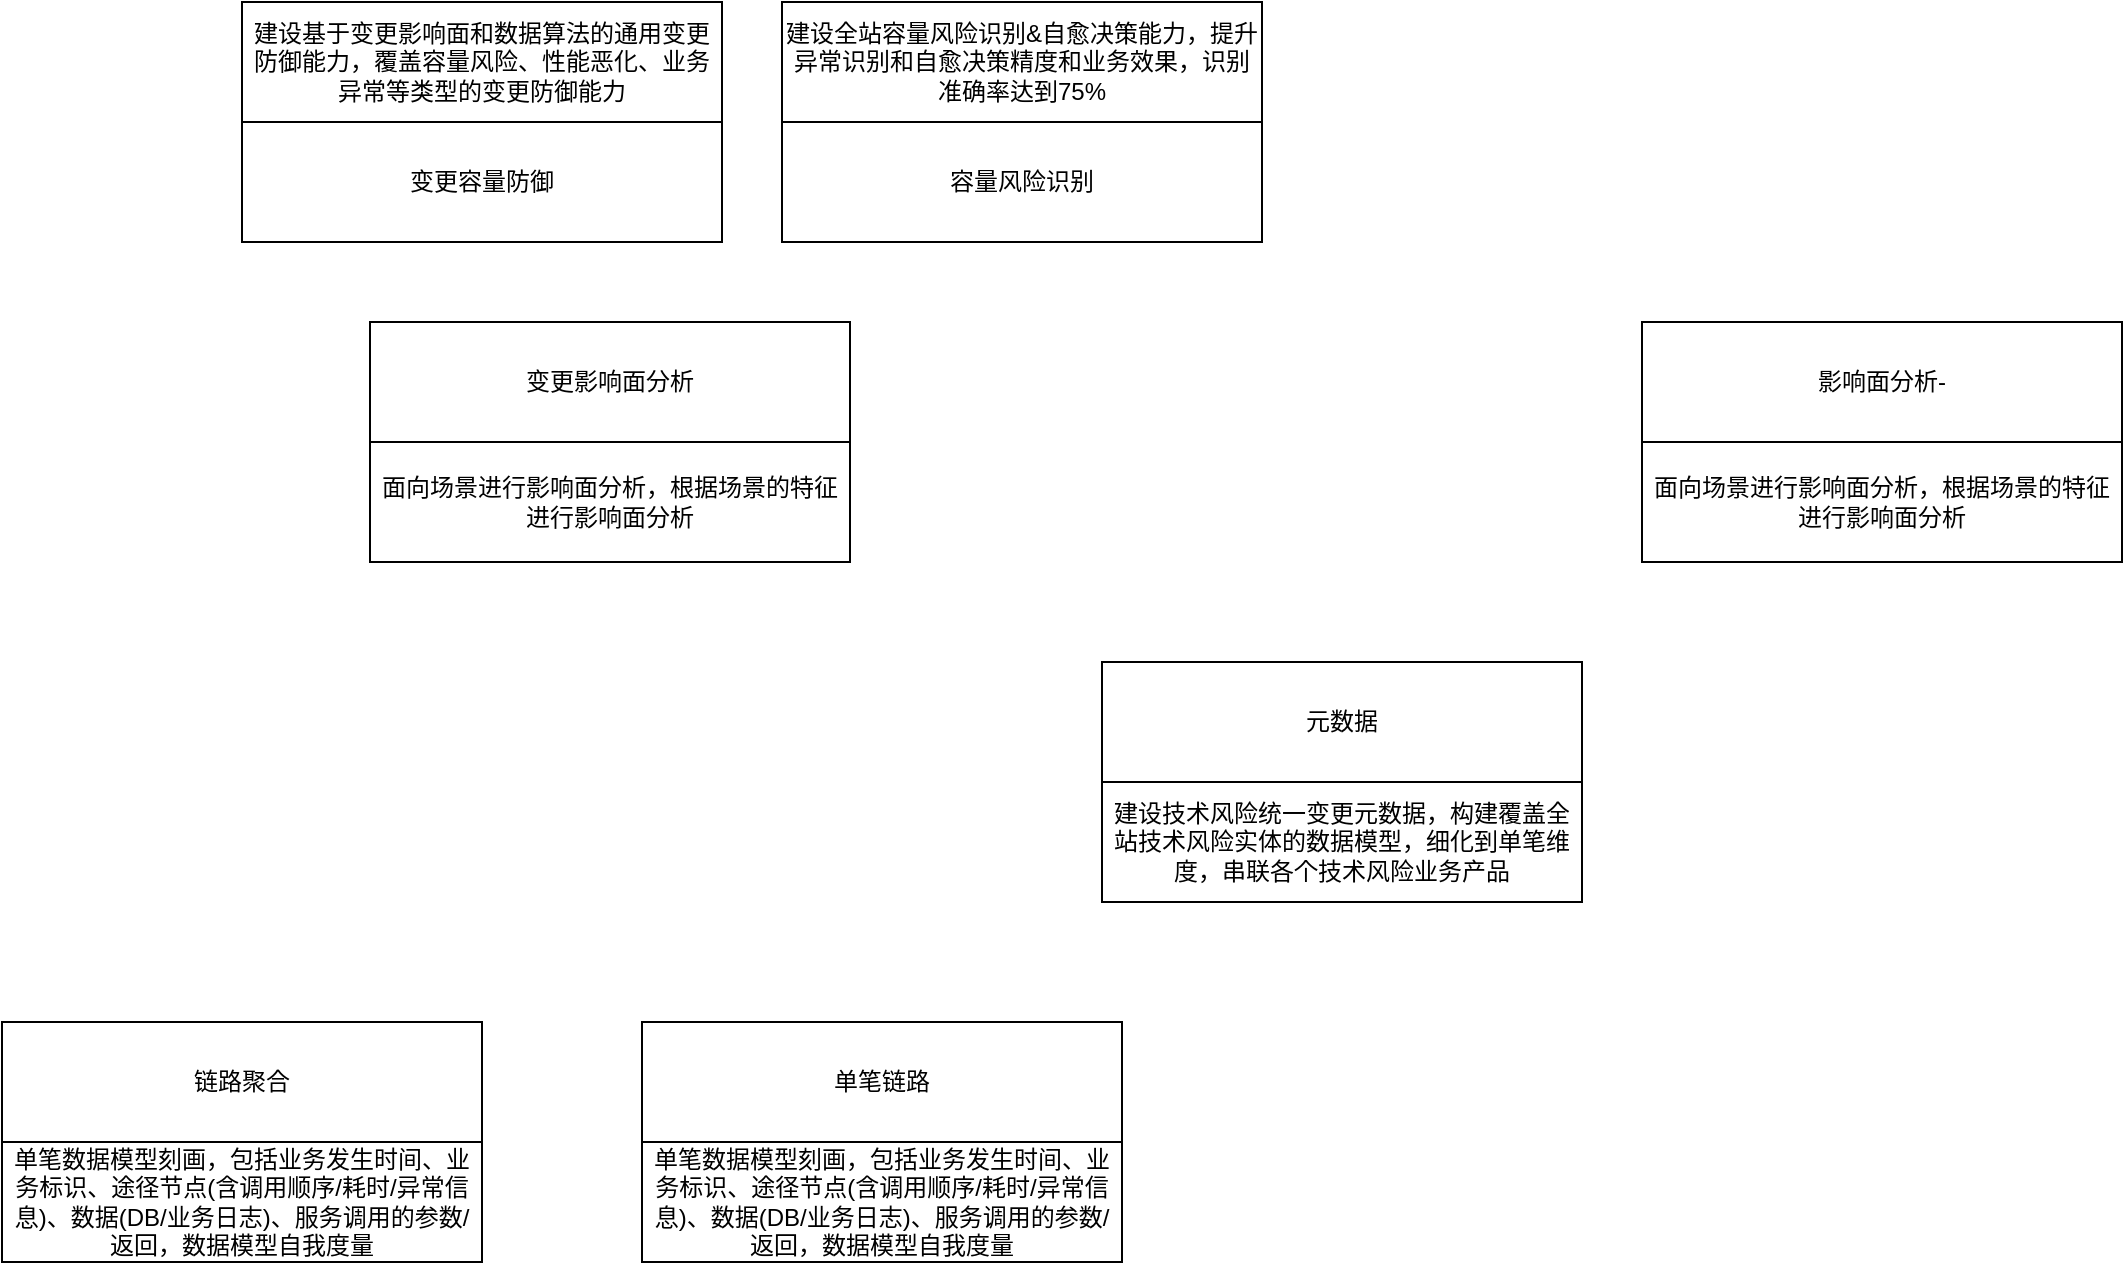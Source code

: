 <mxfile version="14.8.1" type="github">
  <diagram id="dZbaD18MQJhdawrXO8yU" name="Page-1">
    <mxGraphModel dx="1955" dy="615" grid="1" gridSize="10" guides="1" tooltips="1" connect="1" arrows="1" fold="1" page="1" pageScale="1" pageWidth="827" pageHeight="1169" math="0" shadow="0">
      <root>
        <mxCell id="0" />
        <mxCell id="1" parent="0" />
        <mxCell id="IeePr_OmWzwxLe6y6hML-26" value="变更容量防御" style="rounded=0;whiteSpace=wrap;html=1;" parent="1" vertex="1">
          <mxGeometry x="110" y="260" width="240" height="60" as="geometry" />
        </mxCell>
        <mxCell id="IeePr_OmWzwxLe6y6hML-27" value="容量风险识别" style="rounded=0;whiteSpace=wrap;html=1;" parent="1" vertex="1">
          <mxGeometry x="380" y="260" width="240" height="60" as="geometry" />
        </mxCell>
        <mxCell id="IeePr_OmWzwxLe6y6hML-28" value="元数据" style="rounded=0;whiteSpace=wrap;html=1;" parent="1" vertex="1">
          <mxGeometry x="540" y="530" width="240" height="60" as="geometry" />
        </mxCell>
        <mxCell id="IeePr_OmWzwxLe6y6hML-29" value="变更影响面分析" style="rounded=0;whiteSpace=wrap;html=1;" parent="1" vertex="1">
          <mxGeometry x="174" y="360" width="240" height="60" as="geometry" />
        </mxCell>
        <mxCell id="IeePr_OmWzwxLe6y6hML-30" value="链路聚合" style="rounded=0;whiteSpace=wrap;html=1;" parent="1" vertex="1">
          <mxGeometry x="-10" y="710" width="240" height="60" as="geometry" />
        </mxCell>
        <mxCell id="IeePr_OmWzwxLe6y6hML-31" value="建设基于变更影响面和数据算法的通用变更防御能力，覆盖容量风险、性能恶化、业务异常等类型的变更防御能力" style="rounded=0;whiteSpace=wrap;html=1;" parent="1" vertex="1">
          <mxGeometry x="110" y="200" width="240" height="60" as="geometry" />
        </mxCell>
        <mxCell id="IeePr_OmWzwxLe6y6hML-32" value="建设全站容量风险识别&amp;amp;自愈决策能力，提升异常识别和自愈决策精度和业务效果，识别准确率达到75%" style="rounded=0;whiteSpace=wrap;html=1;" parent="1" vertex="1">
          <mxGeometry x="380" y="200" width="240" height="60" as="geometry" />
        </mxCell>
        <mxCell id="IeePr_OmWzwxLe6y6hML-35" value="&lt;span&gt;单笔数据模型刻画，包括业务发生时间、业务标识、途径节点(含调用顺序/耗时/异常信息)、数据(DB/业务日志)、服务调用的参数/返回，数据模型自我度量&lt;/span&gt;" style="rounded=0;whiteSpace=wrap;html=1;" parent="1" vertex="1">
          <mxGeometry x="-10" y="770" width="240" height="60" as="geometry" />
        </mxCell>
        <mxCell id="IeePr_OmWzwxLe6y6hML-39" value="建设技术风险统一变更元数据，构建覆盖全站技术风险实体的数据模型，细化到单笔维度，串联各个技术风险业务产品" style="rounded=0;whiteSpace=wrap;html=1;" parent="1" vertex="1">
          <mxGeometry x="540" y="590" width="240" height="60" as="geometry" />
        </mxCell>
        <mxCell id="IeePr_OmWzwxLe6y6hML-43" value="单笔链路" style="rounded=0;whiteSpace=wrap;html=1;" parent="1" vertex="1">
          <mxGeometry x="310" y="710" width="240" height="60" as="geometry" />
        </mxCell>
        <mxCell id="IeePr_OmWzwxLe6y6hML-45" value="单笔数据模型刻画，包括业务发生时间、业务标识、途径节点(含调用顺序/耗时/异常信息)、数据(DB/业务日志)、服务调用的参数/返回，数据模型自我度量" style="rounded=0;whiteSpace=wrap;html=1;" parent="1" vertex="1">
          <mxGeometry x="310" y="770" width="240" height="60" as="geometry" />
        </mxCell>
        <mxCell id="IeePr_OmWzwxLe6y6hML-47" value="面向场景进行影响面分析，根据场景的特征进行影响面分析" style="rounded=0;whiteSpace=wrap;html=1;" parent="1" vertex="1">
          <mxGeometry x="174" y="420" width="240" height="60" as="geometry" />
        </mxCell>
        <mxCell id="IeePr_OmWzwxLe6y6hML-49" value="面向场景进行影响面分析，根据场景的特征进行影响面分析" style="rounded=0;whiteSpace=wrap;html=1;" parent="1" vertex="1">
          <mxGeometry x="810" y="420" width="240" height="60" as="geometry" />
        </mxCell>
        <mxCell id="IeePr_OmWzwxLe6y6hML-52" value="影响面分析-" style="rounded=0;whiteSpace=wrap;html=1;" parent="1" vertex="1">
          <mxGeometry x="810" y="360" width="240" height="60" as="geometry" />
        </mxCell>
      </root>
    </mxGraphModel>
  </diagram>
</mxfile>
